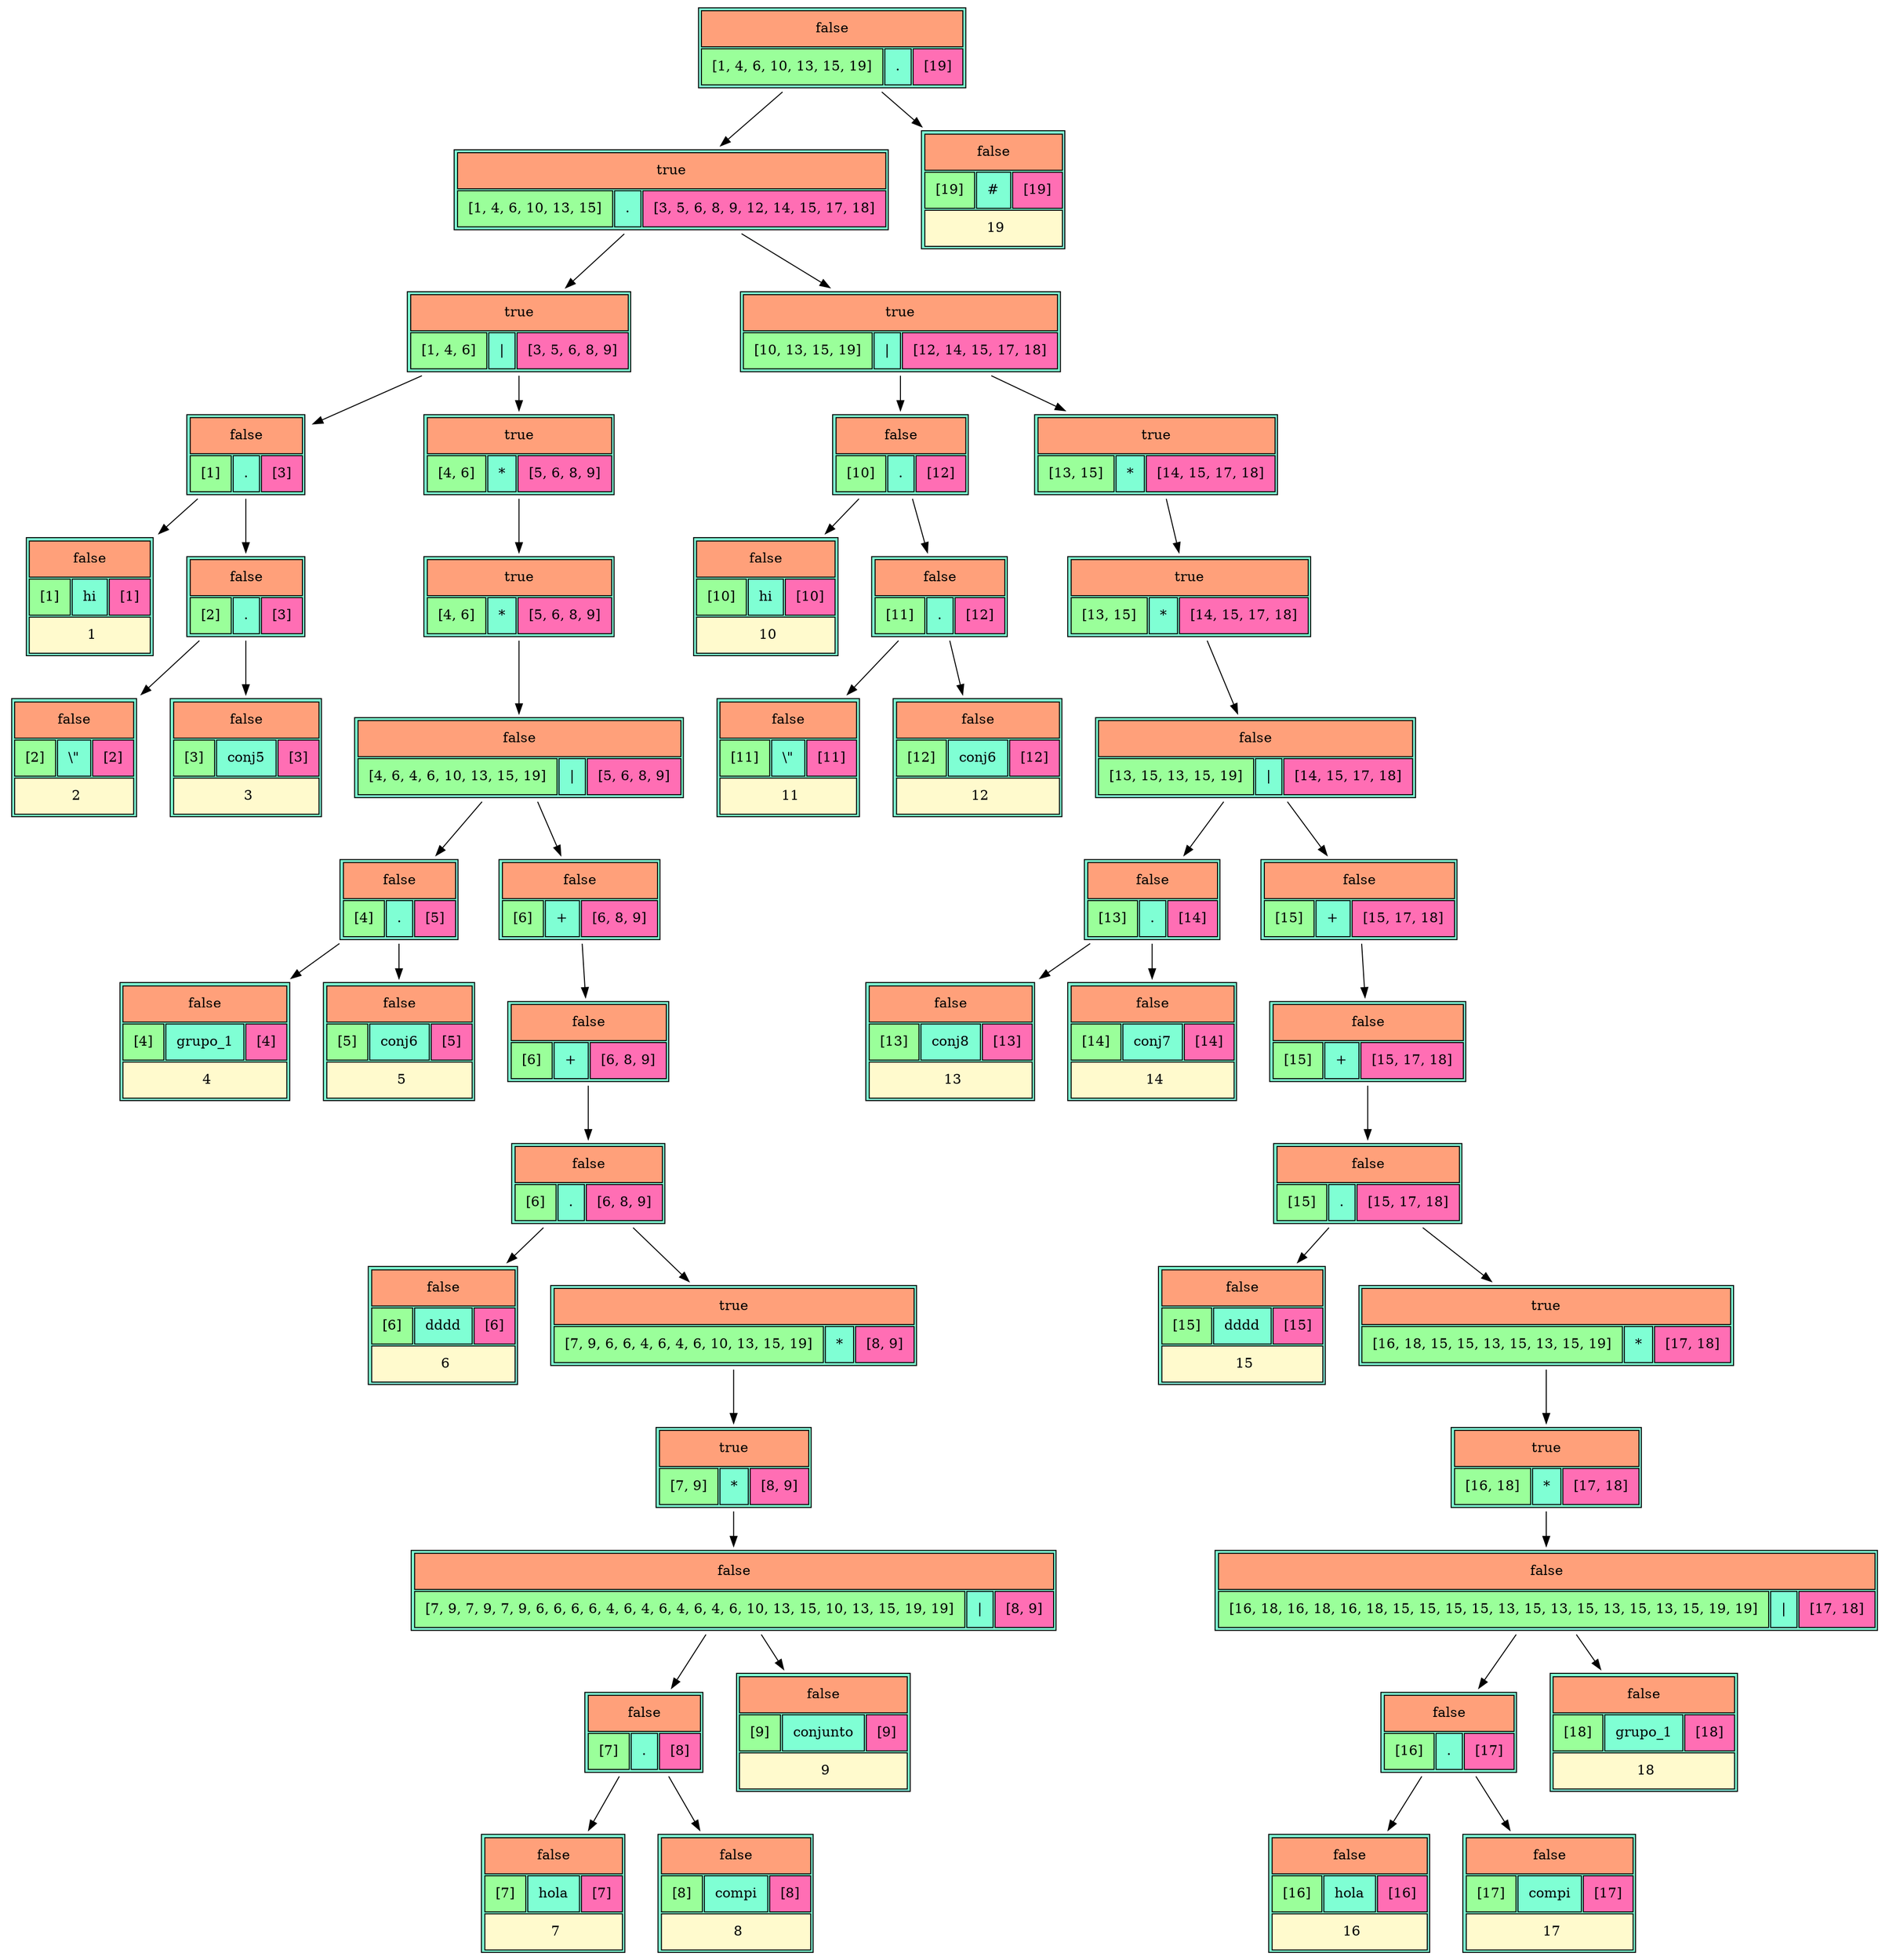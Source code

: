 digraph G { 
N1[shape = none label=<
 <TABLE bgcolor = "aquamarine1" border= "1" cellspacing="2" cellpadding="10" >
 <TR>
 <TD colspan="3" bgcolor="lightsalmon">false</TD>
 </TR>
 <TR>
<TD bgcolor="palegreen1">[1, 4, 6, 10, 13, 15, 19]</TD>
<TD>.</TD>
<TD bgcolor = "hotpink1">[19]</TD>
</TR>
</TABLE>>];N2[shape = none label=<
 <TABLE bgcolor = "aquamarine1" border= "1" cellspacing="2" cellpadding="10" >
 <TR>
 <TD colspan="3" bgcolor="lightsalmon">true</TD>
 </TR>
 <TR>
<TD bgcolor="palegreen1">[1, 4, 6, 10, 13, 15]</TD>
<TD>.</TD>
<TD bgcolor = "hotpink1">[3, 5, 6, 8, 9, 12, 14, 15, 17, 18]</TD>
</TR>
</TABLE>>];N1 -> N2;
N3[shape = none label=<
 <TABLE bgcolor = "aquamarine1" border= "1" cellspacing="2" cellpadding="10" >
 <TR>
 <TD colspan="3" bgcolor="lightsalmon">true</TD>
 </TR>
 <TR>
<TD bgcolor="palegreen1">[1, 4, 6]</TD>
<TD>|</TD>
<TD bgcolor = "hotpink1">[3, 5, 6, 8, 9]</TD>
</TR>
</TABLE>>];N2 -> N3;
N4[shape = none label=<
 <TABLE bgcolor = "aquamarine1" border= "1" cellspacing="2" cellpadding="10" >
 <TR>
 <TD colspan="3" bgcolor="lightsalmon">false</TD>
 </TR>
 <TR>
<TD bgcolor="palegreen1">[1]</TD>
<TD>.</TD>
<TD bgcolor = "hotpink1">[3]</TD>
</TR>
</TABLE>>];N3 -> N4;
N5[shape = none label=<
 <TABLE bgcolor = "aquamarine1" border= "1" cellspacing="2" cellpadding="10" >
 <TR>
 <TD colspan="3" bgcolor="lightsalmon">false</TD>
 </TR>
 <TR>
<TD bgcolor="palegreen1">[1]</TD>
<TD>hi</TD>
<TD bgcolor = "hotpink1">[1]</TD>
</TR>
 <TR>
<TD colspan="3" bgcolor="lemonchiffon1"> 1</TD>
</TR>
</TABLE>>];N4 -> N5;
N6[shape = none label=<
 <TABLE bgcolor = "aquamarine1" border= "1" cellspacing="2" cellpadding="10" >
 <TR>
 <TD colspan="3" bgcolor="lightsalmon">false</TD>
 </TR>
 <TR>
<TD bgcolor="palegreen1">[2]</TD>
<TD>.</TD>
<TD bgcolor = "hotpink1">[3]</TD>
</TR>
</TABLE>>];N4 -> N6;
N7[shape = none label=<
 <TABLE bgcolor = "aquamarine1" border= "1" cellspacing="2" cellpadding="10" >
 <TR>
 <TD colspan="3" bgcolor="lightsalmon">false</TD>
 </TR>
 <TR>
<TD bgcolor="palegreen1">[2]</TD>
<TD>\"</TD>
<TD bgcolor = "hotpink1">[2]</TD>
</TR>
 <TR>
<TD colspan="3" bgcolor="lemonchiffon1"> 2</TD>
</TR>
</TABLE>>];N6 -> N7;
N8[shape = none label=<
 <TABLE bgcolor = "aquamarine1" border= "1" cellspacing="2" cellpadding="10" >
 <TR>
 <TD colspan="3" bgcolor="lightsalmon">false</TD>
 </TR>
 <TR>
<TD bgcolor="palegreen1">[3]</TD>
<TD>conj5</TD>
<TD bgcolor = "hotpink1">[3]</TD>
</TR>
 <TR>
<TD colspan="3" bgcolor="lemonchiffon1"> 3</TD>
</TR>
</TABLE>>];N6 -> N8;
N9[shape = none label=<
 <TABLE bgcolor = "aquamarine1" border= "1" cellspacing="2" cellpadding="10" >
 <TR>
 <TD colspan="3" bgcolor="lightsalmon">true</TD>
 </TR>
 <TR>
<TD bgcolor="palegreen1">[4, 6]</TD>
<TD>*</TD>
<TD bgcolor = "hotpink1">[5, 6, 8, 9]</TD>
</TR>
</TABLE>>];N3 -> N9;
N10[shape = none label=<
 <TABLE bgcolor = "aquamarine1" border= "1" cellspacing="2" cellpadding="10" >
 <TR>
 <TD colspan="3" bgcolor="lightsalmon">true</TD>
 </TR>
 <TR>
<TD bgcolor="palegreen1">[4, 6]</TD>
<TD>*</TD>
<TD bgcolor = "hotpink1">[5, 6, 8, 9]</TD>
</TR>
</TABLE>>];N9 -> N10;
N11[shape = none label=<
 <TABLE bgcolor = "aquamarine1" border= "1" cellspacing="2" cellpadding="10" >
 <TR>
 <TD colspan="3" bgcolor="lightsalmon">false</TD>
 </TR>
 <TR>
<TD bgcolor="palegreen1">[4, 6, 4, 6, 10, 13, 15, 19]</TD>
<TD>|</TD>
<TD bgcolor = "hotpink1">[5, 6, 8, 9]</TD>
</TR>
</TABLE>>];N10 -> N11;
N12[shape = none label=<
 <TABLE bgcolor = "aquamarine1" border= "1" cellspacing="2" cellpadding="10" >
 <TR>
 <TD colspan="3" bgcolor="lightsalmon">false</TD>
 </TR>
 <TR>
<TD bgcolor="palegreen1">[4]</TD>
<TD>.</TD>
<TD bgcolor = "hotpink1">[5]</TD>
</TR>
</TABLE>>];N11 -> N12;
N13[shape = none label=<
 <TABLE bgcolor = "aquamarine1" border= "1" cellspacing="2" cellpadding="10" >
 <TR>
 <TD colspan="3" bgcolor="lightsalmon">false</TD>
 </TR>
 <TR>
<TD bgcolor="palegreen1">[4]</TD>
<TD>grupo_1</TD>
<TD bgcolor = "hotpink1">[4]</TD>
</TR>
 <TR>
<TD colspan="3" bgcolor="lemonchiffon1"> 4</TD>
</TR>
</TABLE>>];N12 -> N13;
N14[shape = none label=<
 <TABLE bgcolor = "aquamarine1" border= "1" cellspacing="2" cellpadding="10" >
 <TR>
 <TD colspan="3" bgcolor="lightsalmon">false</TD>
 </TR>
 <TR>
<TD bgcolor="palegreen1">[5]</TD>
<TD>conj6</TD>
<TD bgcolor = "hotpink1">[5]</TD>
</TR>
 <TR>
<TD colspan="3" bgcolor="lemonchiffon1"> 5</TD>
</TR>
</TABLE>>];N12 -> N14;
N15[shape = none label=<
 <TABLE bgcolor = "aquamarine1" border= "1" cellspacing="2" cellpadding="10" >
 <TR>
 <TD colspan="3" bgcolor="lightsalmon">false</TD>
 </TR>
 <TR>
<TD bgcolor="palegreen1">[6]</TD>
<TD>+</TD>
<TD bgcolor = "hotpink1">[6, 8, 9]</TD>
</TR>
</TABLE>>];N11 -> N15;
N16[shape = none label=<
 <TABLE bgcolor = "aquamarine1" border= "1" cellspacing="2" cellpadding="10" >
 <TR>
 <TD colspan="3" bgcolor="lightsalmon">false</TD>
 </TR>
 <TR>
<TD bgcolor="palegreen1">[6]</TD>
<TD>+</TD>
<TD bgcolor = "hotpink1">[6, 8, 9]</TD>
</TR>
</TABLE>>];N15 -> N16;
N17[shape = none label=<
 <TABLE bgcolor = "aquamarine1" border= "1" cellspacing="2" cellpadding="10" >
 <TR>
 <TD colspan="3" bgcolor="lightsalmon">false</TD>
 </TR>
 <TR>
<TD bgcolor="palegreen1">[6]</TD>
<TD>.</TD>
<TD bgcolor = "hotpink1">[6, 8, 9]</TD>
</TR>
</TABLE>>];N16 -> N17;
N18[shape = none label=<
 <TABLE bgcolor = "aquamarine1" border= "1" cellspacing="2" cellpadding="10" >
 <TR>
 <TD colspan="3" bgcolor="lightsalmon">false</TD>
 </TR>
 <TR>
<TD bgcolor="palegreen1">[6]</TD>
<TD>dddd</TD>
<TD bgcolor = "hotpink1">[6]</TD>
</TR>
 <TR>
<TD colspan="3" bgcolor="lemonchiffon1"> 6</TD>
</TR>
</TABLE>>];N17 -> N18;
N19[shape = none label=<
 <TABLE bgcolor = "aquamarine1" border= "1" cellspacing="2" cellpadding="10" >
 <TR>
 <TD colspan="3" bgcolor="lightsalmon">true</TD>
 </TR>
 <TR>
<TD bgcolor="palegreen1">[7, 9, 6, 6, 4, 6, 4, 6, 10, 13, 15, 19]</TD>
<TD>*</TD>
<TD bgcolor = "hotpink1">[8, 9]</TD>
</TR>
</TABLE>>];N17 -> N19;
N20[shape = none label=<
 <TABLE bgcolor = "aquamarine1" border= "1" cellspacing="2" cellpadding="10" >
 <TR>
 <TD colspan="3" bgcolor="lightsalmon">true</TD>
 </TR>
 <TR>
<TD bgcolor="palegreen1">[7, 9]</TD>
<TD>*</TD>
<TD bgcolor = "hotpink1">[8, 9]</TD>
</TR>
</TABLE>>];N19 -> N20;
N21[shape = none label=<
 <TABLE bgcolor = "aquamarine1" border= "1" cellspacing="2" cellpadding="10" >
 <TR>
 <TD colspan="3" bgcolor="lightsalmon">false</TD>
 </TR>
 <TR>
<TD bgcolor="palegreen1">[7, 9, 7, 9, 7, 9, 6, 6, 6, 6, 4, 6, 4, 6, 4, 6, 4, 6, 10, 13, 15, 10, 13, 15, 19, 19]</TD>
<TD>|</TD>
<TD bgcolor = "hotpink1">[8, 9]</TD>
</TR>
</TABLE>>];N20 -> N21;
N22[shape = none label=<
 <TABLE bgcolor = "aquamarine1" border= "1" cellspacing="2" cellpadding="10" >
 <TR>
 <TD colspan="3" bgcolor="lightsalmon">false</TD>
 </TR>
 <TR>
<TD bgcolor="palegreen1">[7]</TD>
<TD>.</TD>
<TD bgcolor = "hotpink1">[8]</TD>
</TR>
</TABLE>>];N21 -> N22;
N23[shape = none label=<
 <TABLE bgcolor = "aquamarine1" border= "1" cellspacing="2" cellpadding="10" >
 <TR>
 <TD colspan="3" bgcolor="lightsalmon">false</TD>
 </TR>
 <TR>
<TD bgcolor="palegreen1">[7]</TD>
<TD>hola</TD>
<TD bgcolor = "hotpink1">[7]</TD>
</TR>
 <TR>
<TD colspan="3" bgcolor="lemonchiffon1"> 7</TD>
</TR>
</TABLE>>];N22 -> N23;
N24[shape = none label=<
 <TABLE bgcolor = "aquamarine1" border= "1" cellspacing="2" cellpadding="10" >
 <TR>
 <TD colspan="3" bgcolor="lightsalmon">false</TD>
 </TR>
 <TR>
<TD bgcolor="palegreen1">[8]</TD>
<TD>compi</TD>
<TD bgcolor = "hotpink1">[8]</TD>
</TR>
 <TR>
<TD colspan="3" bgcolor="lemonchiffon1"> 8</TD>
</TR>
</TABLE>>];N22 -> N24;
N25[shape = none label=<
 <TABLE bgcolor = "aquamarine1" border= "1" cellspacing="2" cellpadding="10" >
 <TR>
 <TD colspan="3" bgcolor="lightsalmon">false</TD>
 </TR>
 <TR>
<TD bgcolor="palegreen1">[9]</TD>
<TD>conjunto</TD>
<TD bgcolor = "hotpink1">[9]</TD>
</TR>
 <TR>
<TD colspan="3" bgcolor="lemonchiffon1"> 9</TD>
</TR>
</TABLE>>];N21 -> N25;
N26[shape = none label=<
 <TABLE bgcolor = "aquamarine1" border= "1" cellspacing="2" cellpadding="10" >
 <TR>
 <TD colspan="3" bgcolor="lightsalmon">true</TD>
 </TR>
 <TR>
<TD bgcolor="palegreen1">[10, 13, 15, 19]</TD>
<TD>|</TD>
<TD bgcolor = "hotpink1">[12, 14, 15, 17, 18]</TD>
</TR>
</TABLE>>];N2 -> N26;
N27[shape = none label=<
 <TABLE bgcolor = "aquamarine1" border= "1" cellspacing="2" cellpadding="10" >
 <TR>
 <TD colspan="3" bgcolor="lightsalmon">false</TD>
 </TR>
 <TR>
<TD bgcolor="palegreen1">[10]</TD>
<TD>.</TD>
<TD bgcolor = "hotpink1">[12]</TD>
</TR>
</TABLE>>];N26 -> N27;
N28[shape = none label=<
 <TABLE bgcolor = "aquamarine1" border= "1" cellspacing="2" cellpadding="10" >
 <TR>
 <TD colspan="3" bgcolor="lightsalmon">false</TD>
 </TR>
 <TR>
<TD bgcolor="palegreen1">[10]</TD>
<TD>hi</TD>
<TD bgcolor = "hotpink1">[10]</TD>
</TR>
 <TR>
<TD colspan="3" bgcolor="lemonchiffon1"> 10</TD>
</TR>
</TABLE>>];N27 -> N28;
N29[shape = none label=<
 <TABLE bgcolor = "aquamarine1" border= "1" cellspacing="2" cellpadding="10" >
 <TR>
 <TD colspan="3" bgcolor="lightsalmon">false</TD>
 </TR>
 <TR>
<TD bgcolor="palegreen1">[11]</TD>
<TD>.</TD>
<TD bgcolor = "hotpink1">[12]</TD>
</TR>
</TABLE>>];N27 -> N29;
N30[shape = none label=<
 <TABLE bgcolor = "aquamarine1" border= "1" cellspacing="2" cellpadding="10" >
 <TR>
 <TD colspan="3" bgcolor="lightsalmon">false</TD>
 </TR>
 <TR>
<TD bgcolor="palegreen1">[11]</TD>
<TD>\"</TD>
<TD bgcolor = "hotpink1">[11]</TD>
</TR>
 <TR>
<TD colspan="3" bgcolor="lemonchiffon1"> 11</TD>
</TR>
</TABLE>>];N29 -> N30;
N31[shape = none label=<
 <TABLE bgcolor = "aquamarine1" border= "1" cellspacing="2" cellpadding="10" >
 <TR>
 <TD colspan="3" bgcolor="lightsalmon">false</TD>
 </TR>
 <TR>
<TD bgcolor="palegreen1">[12]</TD>
<TD>conj6</TD>
<TD bgcolor = "hotpink1">[12]</TD>
</TR>
 <TR>
<TD colspan="3" bgcolor="lemonchiffon1"> 12</TD>
</TR>
</TABLE>>];N29 -> N31;
N32[shape = none label=<
 <TABLE bgcolor = "aquamarine1" border= "1" cellspacing="2" cellpadding="10" >
 <TR>
 <TD colspan="3" bgcolor="lightsalmon">true</TD>
 </TR>
 <TR>
<TD bgcolor="palegreen1">[13, 15]</TD>
<TD>*</TD>
<TD bgcolor = "hotpink1">[14, 15, 17, 18]</TD>
</TR>
</TABLE>>];N26 -> N32;
N33[shape = none label=<
 <TABLE bgcolor = "aquamarine1" border= "1" cellspacing="2" cellpadding="10" >
 <TR>
 <TD colspan="3" bgcolor="lightsalmon">true</TD>
 </TR>
 <TR>
<TD bgcolor="palegreen1">[13, 15]</TD>
<TD>*</TD>
<TD bgcolor = "hotpink1">[14, 15, 17, 18]</TD>
</TR>
</TABLE>>];N32 -> N33;
N34[shape = none label=<
 <TABLE bgcolor = "aquamarine1" border= "1" cellspacing="2" cellpadding="10" >
 <TR>
 <TD colspan="3" bgcolor="lightsalmon">false</TD>
 </TR>
 <TR>
<TD bgcolor="palegreen1">[13, 15, 13, 15, 19]</TD>
<TD>|</TD>
<TD bgcolor = "hotpink1">[14, 15, 17, 18]</TD>
</TR>
</TABLE>>];N33 -> N34;
N35[shape = none label=<
 <TABLE bgcolor = "aquamarine1" border= "1" cellspacing="2" cellpadding="10" >
 <TR>
 <TD colspan="3" bgcolor="lightsalmon">false</TD>
 </TR>
 <TR>
<TD bgcolor="palegreen1">[13]</TD>
<TD>.</TD>
<TD bgcolor = "hotpink1">[14]</TD>
</TR>
</TABLE>>];N34 -> N35;
N36[shape = none label=<
 <TABLE bgcolor = "aquamarine1" border= "1" cellspacing="2" cellpadding="10" >
 <TR>
 <TD colspan="3" bgcolor="lightsalmon">false</TD>
 </TR>
 <TR>
<TD bgcolor="palegreen1">[13]</TD>
<TD>conj8</TD>
<TD bgcolor = "hotpink1">[13]</TD>
</TR>
 <TR>
<TD colspan="3" bgcolor="lemonchiffon1"> 13</TD>
</TR>
</TABLE>>];N35 -> N36;
N37[shape = none label=<
 <TABLE bgcolor = "aquamarine1" border= "1" cellspacing="2" cellpadding="10" >
 <TR>
 <TD colspan="3" bgcolor="lightsalmon">false</TD>
 </TR>
 <TR>
<TD bgcolor="palegreen1">[14]</TD>
<TD>conj7</TD>
<TD bgcolor = "hotpink1">[14]</TD>
</TR>
 <TR>
<TD colspan="3" bgcolor="lemonchiffon1"> 14</TD>
</TR>
</TABLE>>];N35 -> N37;
N38[shape = none label=<
 <TABLE bgcolor = "aquamarine1" border= "1" cellspacing="2" cellpadding="10" >
 <TR>
 <TD colspan="3" bgcolor="lightsalmon">false</TD>
 </TR>
 <TR>
<TD bgcolor="palegreen1">[15]</TD>
<TD>+</TD>
<TD bgcolor = "hotpink1">[15, 17, 18]</TD>
</TR>
</TABLE>>];N34 -> N38;
N39[shape = none label=<
 <TABLE bgcolor = "aquamarine1" border= "1" cellspacing="2" cellpadding="10" >
 <TR>
 <TD colspan="3" bgcolor="lightsalmon">false</TD>
 </TR>
 <TR>
<TD bgcolor="palegreen1">[15]</TD>
<TD>+</TD>
<TD bgcolor = "hotpink1">[15, 17, 18]</TD>
</TR>
</TABLE>>];N38 -> N39;
N40[shape = none label=<
 <TABLE bgcolor = "aquamarine1" border= "1" cellspacing="2" cellpadding="10" >
 <TR>
 <TD colspan="3" bgcolor="lightsalmon">false</TD>
 </TR>
 <TR>
<TD bgcolor="palegreen1">[15]</TD>
<TD>.</TD>
<TD bgcolor = "hotpink1">[15, 17, 18]</TD>
</TR>
</TABLE>>];N39 -> N40;
N41[shape = none label=<
 <TABLE bgcolor = "aquamarine1" border= "1" cellspacing="2" cellpadding="10" >
 <TR>
 <TD colspan="3" bgcolor="lightsalmon">false</TD>
 </TR>
 <TR>
<TD bgcolor="palegreen1">[15]</TD>
<TD>dddd</TD>
<TD bgcolor = "hotpink1">[15]</TD>
</TR>
 <TR>
<TD colspan="3" bgcolor="lemonchiffon1"> 15</TD>
</TR>
</TABLE>>];N40 -> N41;
N42[shape = none label=<
 <TABLE bgcolor = "aquamarine1" border= "1" cellspacing="2" cellpadding="10" >
 <TR>
 <TD colspan="3" bgcolor="lightsalmon">true</TD>
 </TR>
 <TR>
<TD bgcolor="palegreen1">[16, 18, 15, 15, 13, 15, 13, 15, 19]</TD>
<TD>*</TD>
<TD bgcolor = "hotpink1">[17, 18]</TD>
</TR>
</TABLE>>];N40 -> N42;
N43[shape = none label=<
 <TABLE bgcolor = "aquamarine1" border= "1" cellspacing="2" cellpadding="10" >
 <TR>
 <TD colspan="3" bgcolor="lightsalmon">true</TD>
 </TR>
 <TR>
<TD bgcolor="palegreen1">[16, 18]</TD>
<TD>*</TD>
<TD bgcolor = "hotpink1">[17, 18]</TD>
</TR>
</TABLE>>];N42 -> N43;
N44[shape = none label=<
 <TABLE bgcolor = "aquamarine1" border= "1" cellspacing="2" cellpadding="10" >
 <TR>
 <TD colspan="3" bgcolor="lightsalmon">false</TD>
 </TR>
 <TR>
<TD bgcolor="palegreen1">[16, 18, 16, 18, 16, 18, 15, 15, 15, 15, 13, 15, 13, 15, 13, 15, 13, 15, 19, 19]</TD>
<TD>|</TD>
<TD bgcolor = "hotpink1">[17, 18]</TD>
</TR>
</TABLE>>];N43 -> N44;
N45[shape = none label=<
 <TABLE bgcolor = "aquamarine1" border= "1" cellspacing="2" cellpadding="10" >
 <TR>
 <TD colspan="3" bgcolor="lightsalmon">false</TD>
 </TR>
 <TR>
<TD bgcolor="palegreen1">[16]</TD>
<TD>.</TD>
<TD bgcolor = "hotpink1">[17]</TD>
</TR>
</TABLE>>];N44 -> N45;
N46[shape = none label=<
 <TABLE bgcolor = "aquamarine1" border= "1" cellspacing="2" cellpadding="10" >
 <TR>
 <TD colspan="3" bgcolor="lightsalmon">false</TD>
 </TR>
 <TR>
<TD bgcolor="palegreen1">[16]</TD>
<TD>hola</TD>
<TD bgcolor = "hotpink1">[16]</TD>
</TR>
 <TR>
<TD colspan="3" bgcolor="lemonchiffon1"> 16</TD>
</TR>
</TABLE>>];N45 -> N46;
N47[shape = none label=<
 <TABLE bgcolor = "aquamarine1" border= "1" cellspacing="2" cellpadding="10" >
 <TR>
 <TD colspan="3" bgcolor="lightsalmon">false</TD>
 </TR>
 <TR>
<TD bgcolor="palegreen1">[17]</TD>
<TD>compi</TD>
<TD bgcolor = "hotpink1">[17]</TD>
</TR>
 <TR>
<TD colspan="3" bgcolor="lemonchiffon1"> 17</TD>
</TR>
</TABLE>>];N45 -> N47;
N48[shape = none label=<
 <TABLE bgcolor = "aquamarine1" border= "1" cellspacing="2" cellpadding="10" >
 <TR>
 <TD colspan="3" bgcolor="lightsalmon">false</TD>
 </TR>
 <TR>
<TD bgcolor="palegreen1">[18]</TD>
<TD>grupo_1</TD>
<TD bgcolor = "hotpink1">[18]</TD>
</TR>
 <TR>
<TD colspan="3" bgcolor="lemonchiffon1"> 18</TD>
</TR>
</TABLE>>];N44 -> N48;
N49[shape = none label=<
 <TABLE bgcolor = "aquamarine1" border= "1" cellspacing="2" cellpadding="10" >
 <TR>
 <TD colspan="3" bgcolor="lightsalmon">false</TD>
 </TR>
 <TR>
<TD bgcolor="palegreen1">[19]</TD>
<TD>#</TD>
<TD bgcolor = "hotpink1">[19]</TD>
</TR>
 <TR>
<TD colspan="3" bgcolor="lemonchiffon1"> 19</TD>
</TR>
</TABLE>>];N1 -> N49;

 }
